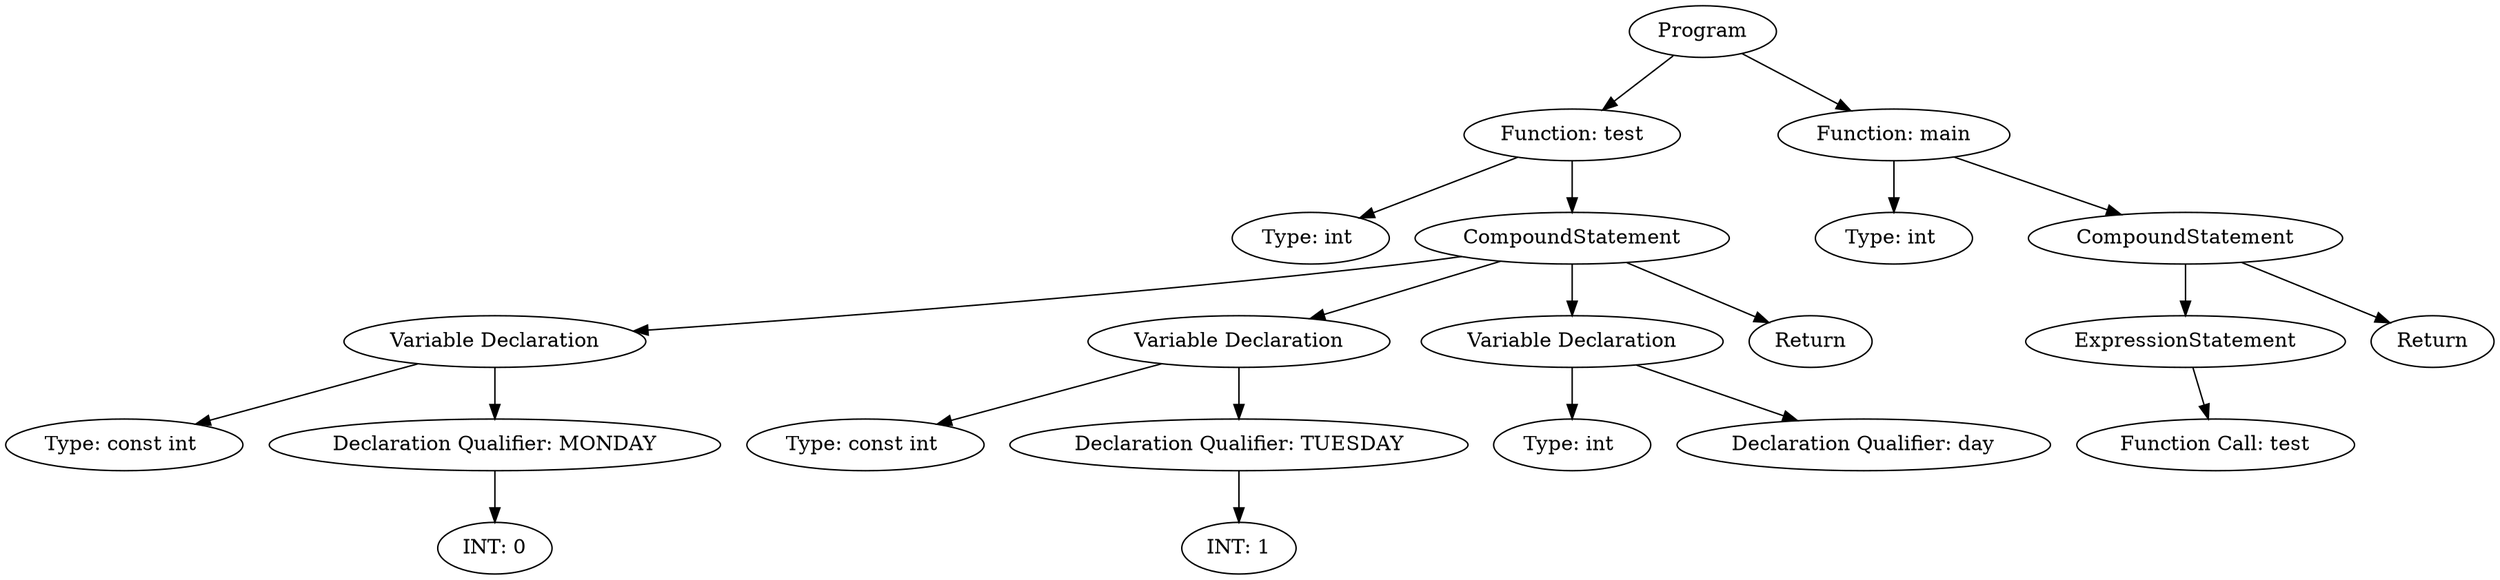 digraph ExpressionGraph {
1830857463888 [label="Program"];
1830857463888 -> 1830857466640;
1830857466640 [label="Function: test"];
1830857466640 -> 1830857463824;
1830857463824 [label="Type: int "];
1830857466640 -> 1830857138320;
1830857138320 [label="CompoundStatement"];
1830857138320 -> 1830857463440;
1830857463440 [label="Variable Declaration"];
1830857463440 -> 1830857460496;
1830857460496 [label="Type: const int "];
1830857463440 -> 1830857460240;
1830857460240 [label="Declaration Qualifier: MONDAY"];
1830857460240 -> 1830857460368;
1830857460368 [label="INT: 0"];
1830857138320 -> 1830857459536;
1830857459536 [label="Variable Declaration"];
1830857459536 -> 1830857463056;
1830857463056 [label="Type: const int "];
1830857459536 -> 1830857460112;
1830857460112 [label="Declaration Qualifier: TUESDAY"];
1830857460112 -> 1830857461200;
1830857461200 [label="INT: 1"];
1830857138320 -> 1830857459472;
1830857459472 [label="Variable Declaration"];
1830857459472 -> 1830857459152;
1830857459152 [label="Type: int "];
1830857459472 -> 1830857460048;
1830857460048 [label="Declaration Qualifier: day"];
1830857138320 -> 1830857459088;
1830857459088 [label="Return"];
1830857463888 -> 1830857464272;
1830857464272 [label="Function: main"];
1830857464272 -> 1830857460816;
1830857460816 [label="Type: int "];
1830857464272 -> 1830857460944;
1830857460944 [label="CompoundStatement"];
1830857460944 -> 1830857457744;
1830857457744 [label="ExpressionStatement"];
1830857457744 -> 1830857458576;
1830857458576 [label="Function Call: test"];
1830857460944 -> 1830857410704;
1830857410704 [label="Return"];
}
